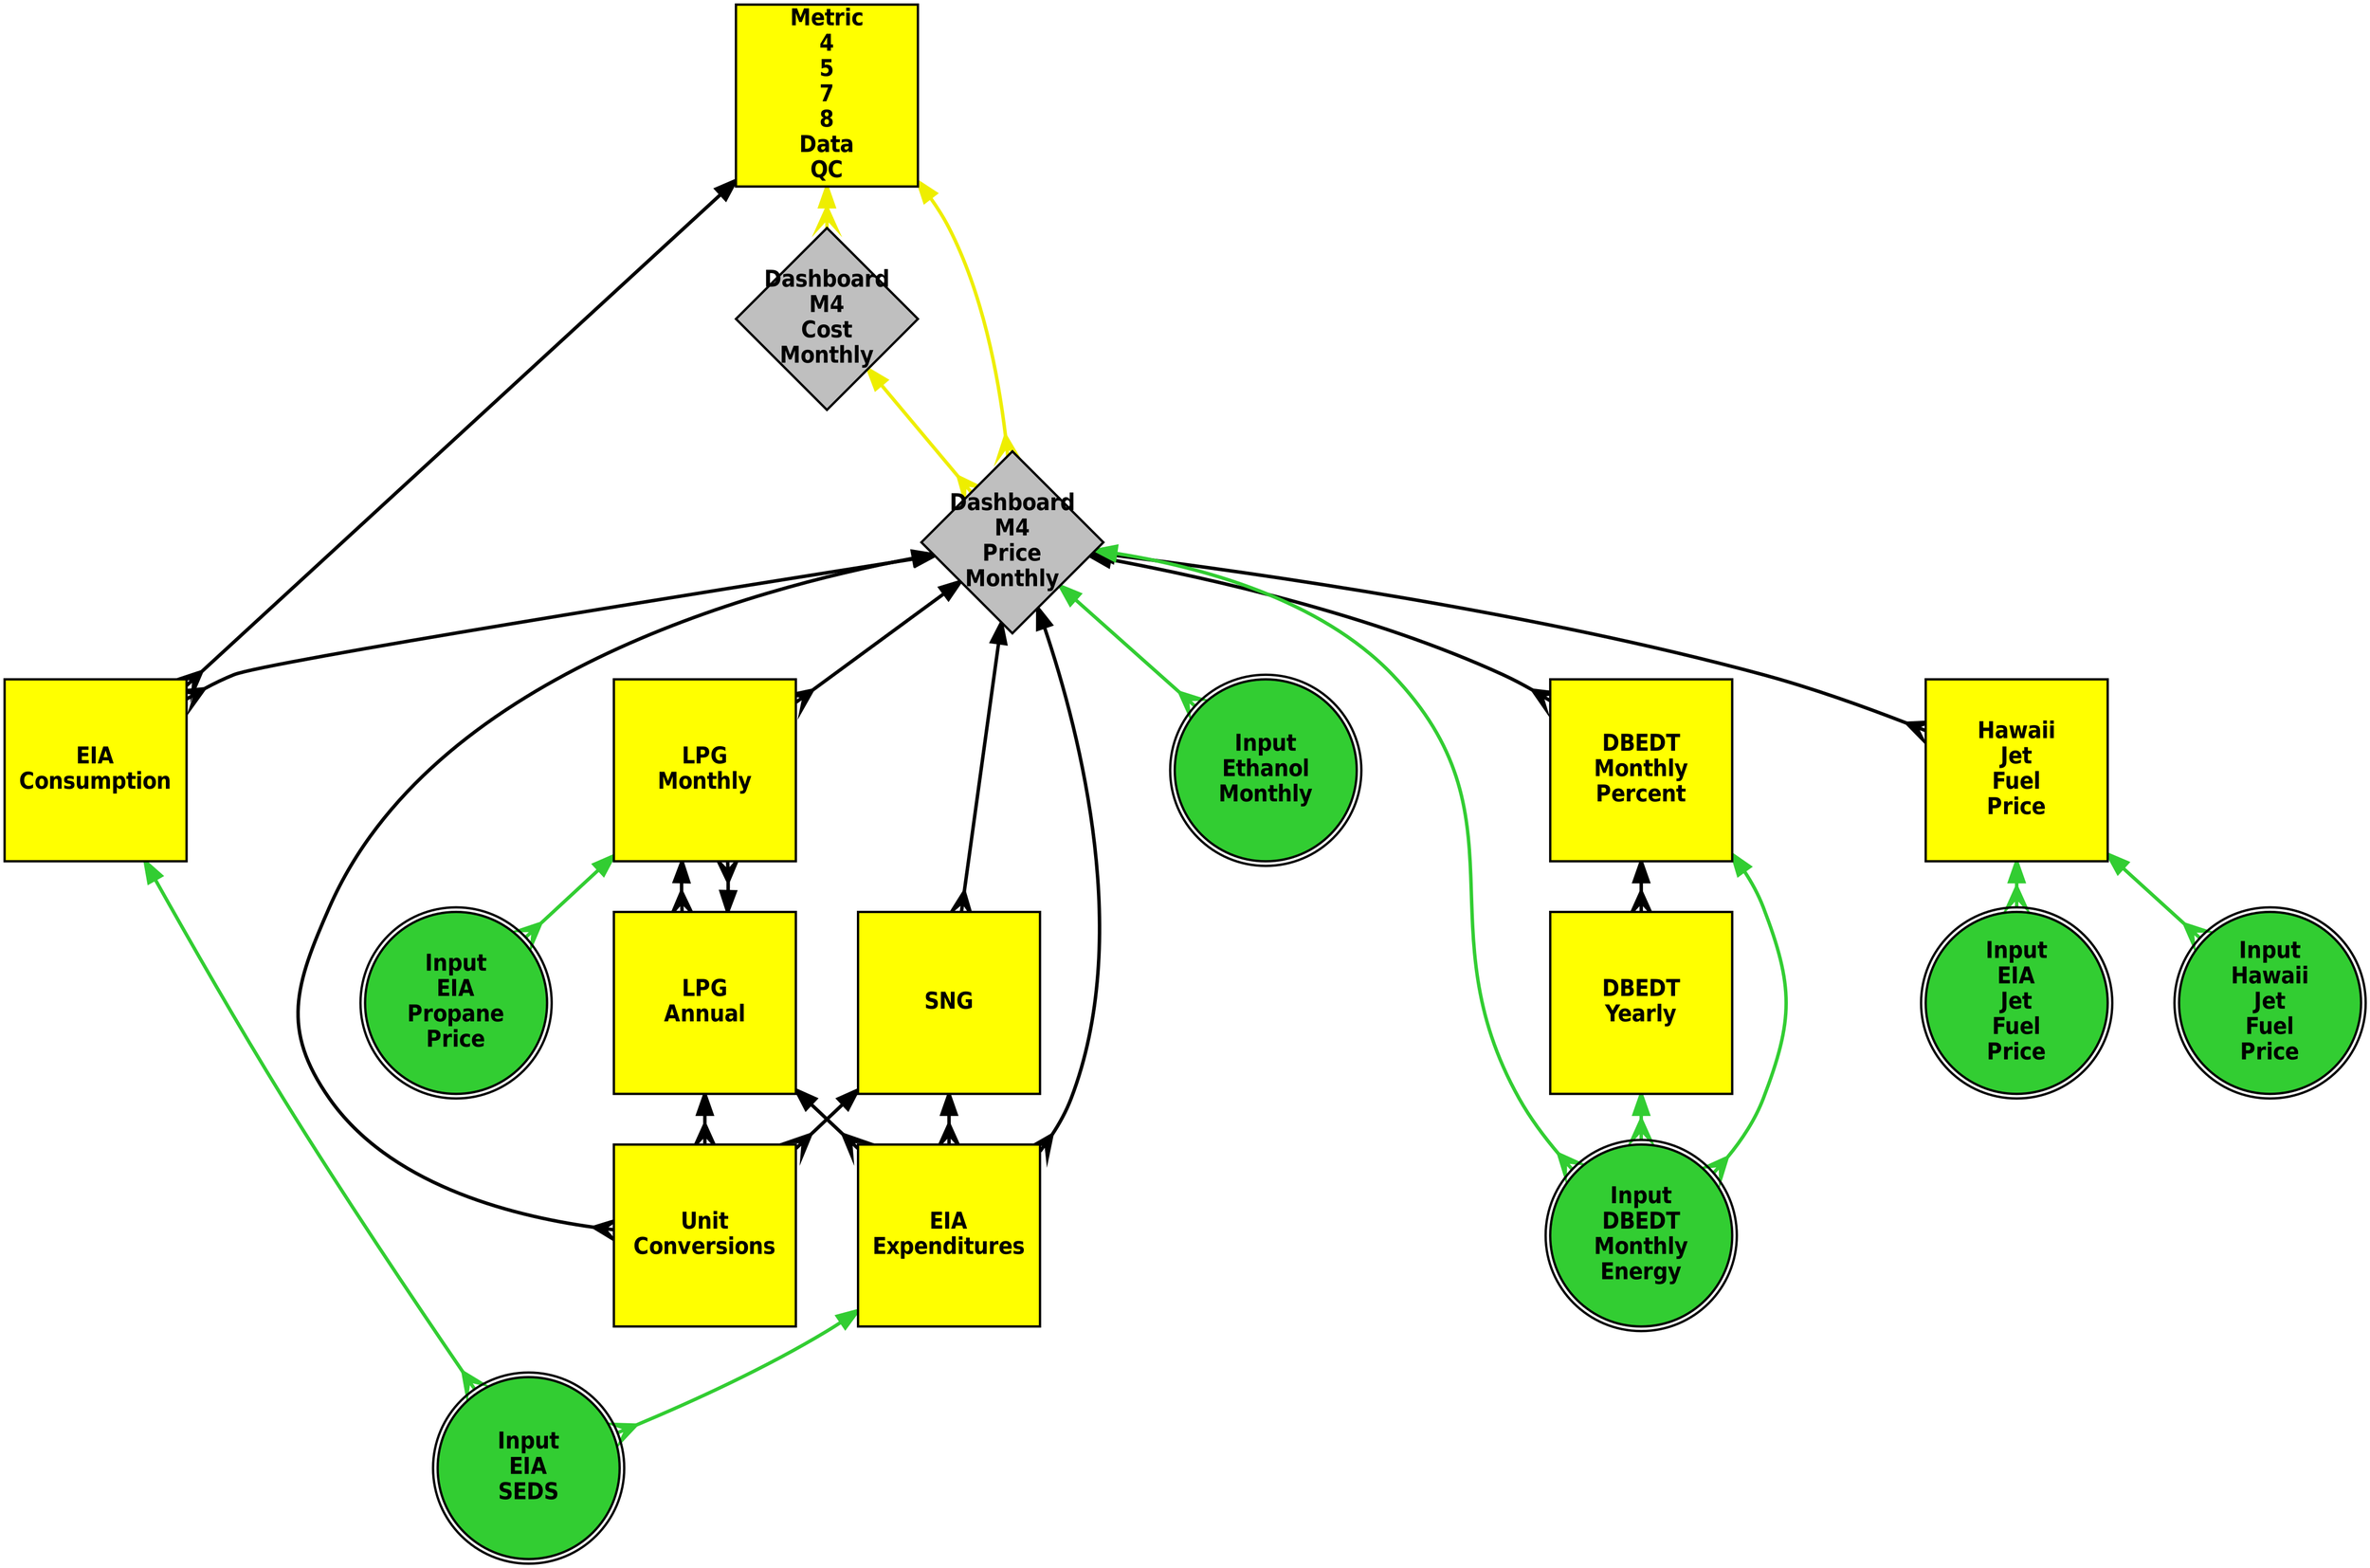 digraph dependencies {
layers="one:two:three";
outputorder="edgesfirst";
nodesep=0.75;
Metric_4_5_7_8_Data_QC [layer="two"] [style="filled"] [height="2.2"] [shape="box"] [fontsize="20"] [fillcolor="yellow"] [fontname="Helvetica-Narrow-Bold"] [fixedsize="true"] [label="Metric\n4\n5\n7\n8\nData\nQC"] [width="2.2"] [penwidth="2"];
Metric_4_5_7_8_Data_QC -> Dashboard_M4_Cost_Monthly [layer="one"] [arrowhead="crow"] [color="yellow2"] [arrowsize="1.75"] [dir="both"] [penwidth="3"];
Metric_4_5_7_8_Data_QC -> Dashboard_M4_Price_Monthly [layer="one"] [arrowhead="crow"] [color="yellow2"] [arrowsize="1.75"] [dir="both"] [penwidth="3"];
Metric_4_5_7_8_Data_QC -> EIA_Consumption [layer="one"] [arrowhead="crow"] [color="black"] [arrowsize="1.75"] [dir="both"] [penwidth="3"];
Dashboard_M4_Cost_Monthly [layer="two"] [style="filled"] [height="2.2"] [shape="diamond"] [fontsize="20"] [fillcolor="grey75"] [fontname="Helvetica-Narrow-Bold"] [fixedsize="true"] [label="Dashboard\nM4\nCost\nMonthly"] [width="2.2"] [penwidth="2"];
Dashboard_M4_Cost_Monthly -> Dashboard_M4_Price_Monthly [layer="one"] [arrowhead="crow"] [color="yellow2"] [arrowsize="1.75"] [dir="both"] [penwidth="3"];
Dashboard_M4_Price_Monthly [layer="two"] [style="filled"] [height="2.2"] [shape="diamond"] [fontsize="20"] [fillcolor="grey75"] [fontname="Helvetica-Narrow-Bold"] [fixedsize="true"] [label="Dashboard\nM4\nPrice\nMonthly"] [width="2.2"] [penwidth="2"];
Dashboard_M4_Price_Monthly -> DBEDT_Monthly_Percent [layer="one"] [arrowhead="crow"] [color="black"] [arrowsize="1.75"] [dir="both"] [penwidth="3"];
Dashboard_M4_Price_Monthly -> EIA_Consumption [layer="one"] [arrowhead="crow"] [color="black"] [arrowsize="1.75"] [dir="both"] [penwidth="3"];
Dashboard_M4_Price_Monthly -> EIA_Expenditures [layer="one"] [arrowhead="crow"] [color="black"] [arrowsize="1.75"] [dir="both"] [penwidth="3"];
Dashboard_M4_Price_Monthly -> Hawaii_Jet_Fuel_Price [layer="one"] [arrowhead="crow"] [color="black"] [arrowsize="1.75"] [dir="both"] [penwidth="3"];
Dashboard_M4_Price_Monthly -> Input_DBEDT_Monthly_Energy [layer="one"] [arrowhead="crow"] [color="limegreen"] [arrowsize="1.75"] [dir="both"] [penwidth="3"];
Dashboard_M4_Price_Monthly -> Input_Ethanol_Monthly [layer="one"] [arrowhead="crow"] [color="limegreen"] [arrowsize="1.75"] [dir="both"] [penwidth="3"];
Dashboard_M4_Price_Monthly -> LPG_Monthly [layer="one"] [arrowhead="crow"] [color="black"] [arrowsize="1.75"] [dir="both"] [penwidth="3"];
Dashboard_M4_Price_Monthly -> SNG [layer="one"] [arrowhead="crow"] [color="black"] [arrowsize="1.75"] [dir="both"] [penwidth="3"];
Dashboard_M4_Price_Monthly -> Unit_Conversions [layer="one"] [arrowhead="crow"] [color="black"] [arrowsize="1.75"] [dir="both"] [penwidth="3"];
EIA_Consumption [layer="two"] [style="filled"] [height="2.2"] [shape="box"] [fontsize="20"] [fillcolor="yellow"] [fontname="Helvetica-Narrow-Bold"] [fixedsize="true"] [label="EIA\nConsumption"] [width="2.2"] [penwidth="2"];
EIA_Consumption -> Input_EIA_SEDS [layer="one"] [arrowhead="crow"] [color="limegreen"] [arrowsize="1.75"] [dir="both"] [penwidth="3"];
DBEDT_Monthly_Percent [layer="two"] [style="filled"] [height="2.2"] [shape="box"] [fontsize="20"] [fillcolor="yellow"] [fontname="Helvetica-Narrow-Bold"] [fixedsize="true"] [label="DBEDT\nMonthly\nPercent"] [width="2.2"] [penwidth="2"];
DBEDT_Monthly_Percent -> DBEDT_Yearly [layer="one"] [arrowhead="crow"] [color="black"] [arrowsize="1.75"] [dir="both"] [penwidth="3"];
DBEDT_Monthly_Percent -> Input_DBEDT_Monthly_Energy [layer="one"] [arrowhead="crow"] [color="limegreen"] [arrowsize="1.75"] [dir="both"] [penwidth="3"];
EIA_Expenditures [layer="two"] [style="filled"] [height="2.2"] [shape="box"] [fontsize="20"] [fillcolor="yellow"] [fontname="Helvetica-Narrow-Bold"] [fixedsize="true"] [label="EIA\nExpenditures"] [width="2.2"] [penwidth="2"];
EIA_Expenditures -> Input_EIA_SEDS [layer="one"] [arrowhead="crow"] [color="limegreen"] [arrowsize="1.75"] [dir="both"] [penwidth="3"];
Hawaii_Jet_Fuel_Price [layer="two"] [style="filled"] [height="2.2"] [shape="box"] [fontsize="20"] [fillcolor="yellow"] [fontname="Helvetica-Narrow-Bold"] [fixedsize="true"] [label="Hawaii\nJet\nFuel\nPrice"] [width="2.2"] [penwidth="2"];
Hawaii_Jet_Fuel_Price -> Input_EIA_Jet_Fuel_Price [layer="one"] [arrowhead="crow"] [color="limegreen"] [arrowsize="1.75"] [dir="both"] [penwidth="3"];
Hawaii_Jet_Fuel_Price -> Input_Hawaii_Jet_Fuel_Price [layer="one"] [arrowhead="crow"] [color="limegreen"] [arrowsize="1.75"] [dir="both"] [penwidth="3"];
Input_DBEDT_Monthly_Energy [layer="two"] [style="filled"] [height="2.2"] [shape="doublecircle"] [fontsize="20"] [fillcolor="limegreen"] [fontname="Helvetica-Narrow-Bold"] [fixedsize="true"] [label="Input\nDBEDT\nMonthly\nEnergy"] [width="2.2"] [penwidth="2"];
Input_Ethanol_Monthly [layer="two"] [style="filled"] [height="2.2"] [shape="doublecircle"] [fontsize="20"] [fillcolor="limegreen"] [fontname="Helvetica-Narrow-Bold"] [fixedsize="true"] [label="Input\nEthanol\nMonthly"] [width="2.2"] [penwidth="2"];
LPG_Monthly [layer="two"] [style="filled"] [height="2.2"] [shape="box"] [fontsize="20"] [fillcolor="yellow"] [fontname="Helvetica-Narrow-Bold"] [fixedsize="true"] [label="LPG\nMonthly"] [width="2.2"] [penwidth="2"];
LPG_Monthly -> Input_EIA_Propane_Price [layer="one"] [arrowhead="crow"] [color="limegreen"] [arrowsize="1.75"] [dir="both"] [penwidth="3"];
LPG_Monthly -> LPG_Annual [layer="one"] [arrowhead="crow"] [color="black"] [arrowsize="1.75"] [dir="both"] [penwidth="3"];
SNG [layer="two"] [style="filled"] [height="2.2"] [shape="box"] [fontsize="20"] [fillcolor="yellow"] [fontname="Helvetica-Narrow-Bold"] [fixedsize="true"] [label="SNG"] [width="2.2"] [penwidth="2"];
SNG -> EIA_Expenditures [layer="one"] [arrowhead="crow"] [color="black"] [arrowsize="1.75"] [dir="both"] [penwidth="3"];
SNG -> Unit_Conversions [layer="one"] [arrowhead="crow"] [color="black"] [arrowsize="1.75"] [dir="both"] [penwidth="3"];
Unit_Conversions [layer="two"] [style="filled"] [height="2.2"] [shape="box"] [fontsize="20"] [fillcolor="yellow"] [fontname="Helvetica-Narrow-Bold"] [fixedsize="true"] [label="Unit\nConversions"] [width="2.2"] [penwidth="2"];
Input_EIA_SEDS [layer="two"] [style="filled"] [height="2.2"] [shape="doublecircle"] [fontsize="20"] [fillcolor="limegreen"] [fontname="Helvetica-Narrow-Bold"] [fixedsize="true"] [label="Input\nEIA\nSEDS"] [width="2.2"] [penwidth="2"];
DBEDT_Yearly [layer="two"] [style="filled"] [height="2.2"] [shape="box"] [fontsize="20"] [fillcolor="yellow"] [fontname="Helvetica-Narrow-Bold"] [fixedsize="true"] [label="DBEDT\nYearly"] [width="2.2"] [penwidth="2"];
DBEDT_Yearly -> Input_DBEDT_Monthly_Energy [layer="one"] [arrowhead="crow"] [color="limegreen"] [arrowsize="1.75"] [dir="both"] [penwidth="3"];
Input_EIA_Jet_Fuel_Price [layer="two"] [style="filled"] [height="2.2"] [shape="doublecircle"] [fontsize="20"] [fillcolor="limegreen"] [fontname="Helvetica-Narrow-Bold"] [fixedsize="true"] [label="Input\nEIA\nJet\nFuel\nPrice"] [width="2.2"] [penwidth="2"];
Input_Hawaii_Jet_Fuel_Price [layer="two"] [style="filled"] [height="2.2"] [shape="doublecircle"] [fontsize="20"] [fillcolor="limegreen"] [fontname="Helvetica-Narrow-Bold"] [fixedsize="true"] [label="Input\nHawaii\nJet\nFuel\nPrice"] [width="2.2"] [penwidth="2"];
Input_EIA_Propane_Price [layer="two"] [style="filled"] [height="2.2"] [shape="doublecircle"] [fontsize="20"] [fillcolor="limegreen"] [fontname="Helvetica-Narrow-Bold"] [fixedsize="true"] [label="Input\nEIA\nPropane\nPrice"] [width="2.2"] [penwidth="2"];
LPG_Annual [layer="two"] [style="filled"] [height="2.2"] [shape="box"] [fontsize="20"] [fillcolor="yellow"] [fontname="Helvetica-Narrow-Bold"] [fixedsize="true"] [label="LPG\nAnnual"] [width="2.2"] [penwidth="2"];
LPG_Annual -> EIA_Expenditures [layer="one"] [arrowhead="crow"] [color="black"] [arrowsize="1.75"] [dir="both"] [penwidth="3"];
LPG_Annual -> LPG_Monthly [layer="one"] [arrowhead="crow"] [color="black"] [arrowsize="1.75"] [dir="both"] [penwidth="3"];
LPG_Annual -> Unit_Conversions [layer="one"] [arrowhead="crow"] [color="black"] [arrowsize="1.75"] [dir="both"] [penwidth="3"];
}